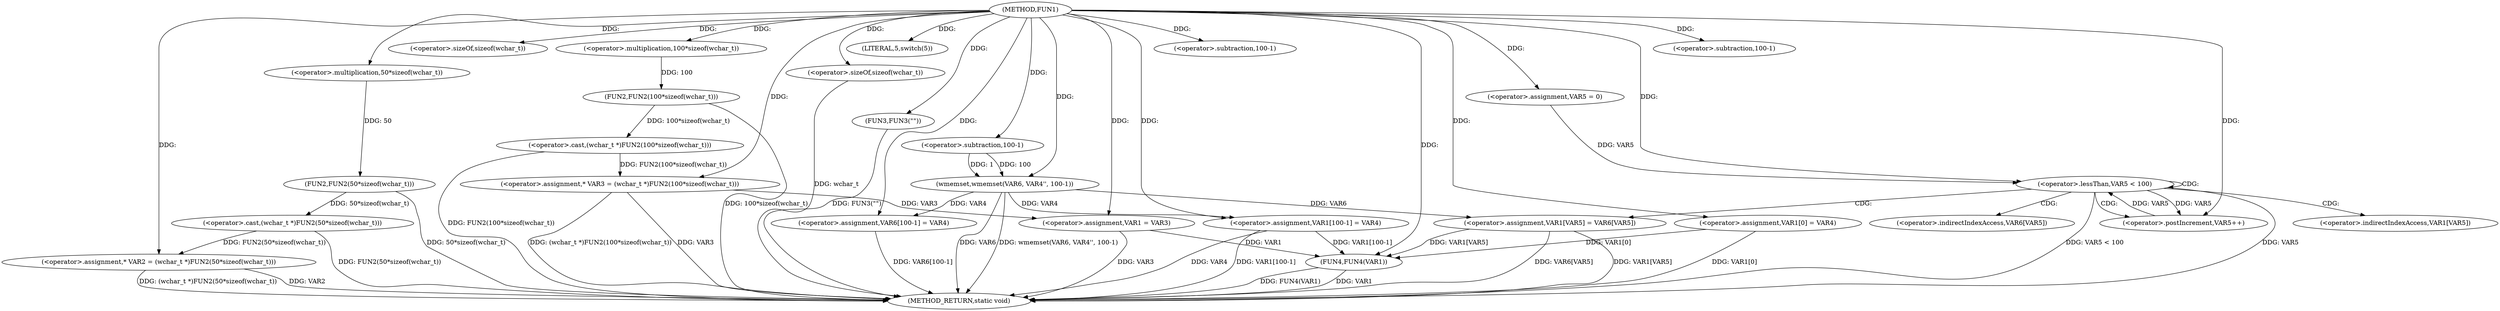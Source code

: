 digraph FUN1 {  
"1000100" [label = "(METHOD,FUN1)" ]
"1000182" [label = "(METHOD_RETURN,static void)" ]
"1000104" [label = "(<operator>.assignment,* VAR2 = (wchar_t *)FUN2(50*sizeof(wchar_t)))" ]
"1000106" [label = "(<operator>.cast,(wchar_t *)FUN2(50*sizeof(wchar_t)))" ]
"1000108" [label = "(FUN2,FUN2(50*sizeof(wchar_t)))" ]
"1000109" [label = "(<operator>.multiplication,50*sizeof(wchar_t))" ]
"1000111" [label = "(<operator>.sizeOf,sizeof(wchar_t))" ]
"1000114" [label = "(<operator>.assignment,* VAR3 = (wchar_t *)FUN2(100*sizeof(wchar_t)))" ]
"1000116" [label = "(<operator>.cast,(wchar_t *)FUN2(100*sizeof(wchar_t)))" ]
"1000118" [label = "(FUN2,FUN2(100*sizeof(wchar_t)))" ]
"1000119" [label = "(<operator>.multiplication,100*sizeof(wchar_t))" ]
"1000121" [label = "(<operator>.sizeOf,sizeof(wchar_t))" ]
"1000124" [label = "(LITERAL,5,switch(5))" ]
"1000127" [label = "(FUN3,FUN3(\"\"))" ]
"1000131" [label = "(<operator>.assignment,VAR1 = VAR3)" ]
"1000134" [label = "(<operator>.assignment,VAR1[0] = VAR4)" ]
"1000143" [label = "(wmemset,wmemset(VAR6, VAR4'', 100-1))" ]
"1000146" [label = "(<operator>.subtraction,100-1)" ]
"1000149" [label = "(<operator>.assignment,VAR6[100-1] = VAR4)" ]
"1000152" [label = "(<operator>.subtraction,100-1)" ]
"1000157" [label = "(<operator>.assignment,VAR5 = 0)" ]
"1000160" [label = "(<operator>.lessThan,VAR5 < 100)" ]
"1000163" [label = "(<operator>.postIncrement,VAR5++)" ]
"1000166" [label = "(<operator>.assignment,VAR1[VAR5] = VAR6[VAR5])" ]
"1000173" [label = "(<operator>.assignment,VAR1[100-1] = VAR4)" ]
"1000176" [label = "(<operator>.subtraction,100-1)" ]
"1000180" [label = "(FUN4,FUN4(VAR1))" ]
"1000167" [label = "(<operator>.indirectIndexAccess,VAR1[VAR5])" ]
"1000170" [label = "(<operator>.indirectIndexAccess,VAR6[VAR5])" ]
  "1000106" -> "1000182"  [ label = "DDG: FUN2(50*sizeof(wchar_t))"] 
  "1000104" -> "1000182"  [ label = "DDG: VAR2"] 
  "1000180" -> "1000182"  [ label = "DDG: VAR1"] 
  "1000127" -> "1000182"  [ label = "DDG: FUN3(\"\")"] 
  "1000116" -> "1000182"  [ label = "DDG: FUN2(100*sizeof(wchar_t))"] 
  "1000131" -> "1000182"  [ label = "DDG: VAR3"] 
  "1000118" -> "1000182"  [ label = "DDG: 100*sizeof(wchar_t)"] 
  "1000173" -> "1000182"  [ label = "DDG: VAR4"] 
  "1000160" -> "1000182"  [ label = "DDG: VAR5 < 100"] 
  "1000143" -> "1000182"  [ label = "DDG: VAR6"] 
  "1000166" -> "1000182"  [ label = "DDG: VAR1[VAR5]"] 
  "1000114" -> "1000182"  [ label = "DDG: VAR3"] 
  "1000180" -> "1000182"  [ label = "DDG: FUN4(VAR1)"] 
  "1000134" -> "1000182"  [ label = "DDG: VAR1[0]"] 
  "1000143" -> "1000182"  [ label = "DDG: wmemset(VAR6, VAR4'', 100-1)"] 
  "1000121" -> "1000182"  [ label = "DDG: wchar_t"] 
  "1000166" -> "1000182"  [ label = "DDG: VAR6[VAR5]"] 
  "1000149" -> "1000182"  [ label = "DDG: VAR6[100-1]"] 
  "1000160" -> "1000182"  [ label = "DDG: VAR5"] 
  "1000114" -> "1000182"  [ label = "DDG: (wchar_t *)FUN2(100*sizeof(wchar_t))"] 
  "1000173" -> "1000182"  [ label = "DDG: VAR1[100-1]"] 
  "1000104" -> "1000182"  [ label = "DDG: (wchar_t *)FUN2(50*sizeof(wchar_t))"] 
  "1000108" -> "1000182"  [ label = "DDG: 50*sizeof(wchar_t)"] 
  "1000106" -> "1000104"  [ label = "DDG: FUN2(50*sizeof(wchar_t))"] 
  "1000100" -> "1000104"  [ label = "DDG: "] 
  "1000108" -> "1000106"  [ label = "DDG: 50*sizeof(wchar_t)"] 
  "1000109" -> "1000108"  [ label = "DDG: 50"] 
  "1000100" -> "1000109"  [ label = "DDG: "] 
  "1000100" -> "1000111"  [ label = "DDG: "] 
  "1000116" -> "1000114"  [ label = "DDG: FUN2(100*sizeof(wchar_t))"] 
  "1000100" -> "1000114"  [ label = "DDG: "] 
  "1000118" -> "1000116"  [ label = "DDG: 100*sizeof(wchar_t)"] 
  "1000119" -> "1000118"  [ label = "DDG: 100"] 
  "1000100" -> "1000119"  [ label = "DDG: "] 
  "1000100" -> "1000121"  [ label = "DDG: "] 
  "1000100" -> "1000124"  [ label = "DDG: "] 
  "1000100" -> "1000127"  [ label = "DDG: "] 
  "1000114" -> "1000131"  [ label = "DDG: VAR3"] 
  "1000100" -> "1000131"  [ label = "DDG: "] 
  "1000100" -> "1000134"  [ label = "DDG: "] 
  "1000100" -> "1000143"  [ label = "DDG: "] 
  "1000146" -> "1000143"  [ label = "DDG: 100"] 
  "1000146" -> "1000143"  [ label = "DDG: 1"] 
  "1000100" -> "1000146"  [ label = "DDG: "] 
  "1000143" -> "1000149"  [ label = "DDG: VAR4"] 
  "1000100" -> "1000149"  [ label = "DDG: "] 
  "1000100" -> "1000152"  [ label = "DDG: "] 
  "1000100" -> "1000157"  [ label = "DDG: "] 
  "1000163" -> "1000160"  [ label = "DDG: VAR5"] 
  "1000157" -> "1000160"  [ label = "DDG: VAR5"] 
  "1000100" -> "1000160"  [ label = "DDG: "] 
  "1000160" -> "1000163"  [ label = "DDG: VAR5"] 
  "1000100" -> "1000163"  [ label = "DDG: "] 
  "1000143" -> "1000166"  [ label = "DDG: VAR6"] 
  "1000100" -> "1000173"  [ label = "DDG: "] 
  "1000143" -> "1000173"  [ label = "DDG: VAR4"] 
  "1000100" -> "1000176"  [ label = "DDG: "] 
  "1000131" -> "1000180"  [ label = "DDG: VAR1"] 
  "1000166" -> "1000180"  [ label = "DDG: VAR1[VAR5]"] 
  "1000134" -> "1000180"  [ label = "DDG: VAR1[0]"] 
  "1000173" -> "1000180"  [ label = "DDG: VAR1[100-1]"] 
  "1000100" -> "1000180"  [ label = "DDG: "] 
  "1000160" -> "1000163"  [ label = "CDG: "] 
  "1000160" -> "1000167"  [ label = "CDG: "] 
  "1000160" -> "1000160"  [ label = "CDG: "] 
  "1000160" -> "1000170"  [ label = "CDG: "] 
  "1000160" -> "1000166"  [ label = "CDG: "] 
}
